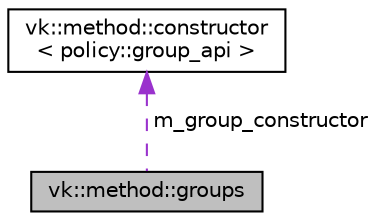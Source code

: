 digraph "vk::method::groups"
{
 // LATEX_PDF_SIZE
  edge [fontname="Helvetica",fontsize="10",labelfontname="Helvetica",labelfontsize="10"];
  node [fontname="Helvetica",fontsize="10",shape=record];
  Node1 [label="vk::method::groups",height=0.2,width=0.4,color="black", fillcolor="grey75", style="filled", fontcolor="black",tooltip="The groups methods representation."];
  Node2 -> Node1 [dir="back",color="darkorchid3",fontsize="10",style="dashed",label=" m_group_constructor" ,fontname="Helvetica"];
  Node2 [label="vk::method::constructor\l\< policy::group_api \>",height=0.2,width=0.4,color="black", fillcolor="white", style="filled",URL="$classvk_1_1method_1_1constructor.html",tooltip=" "];
}
